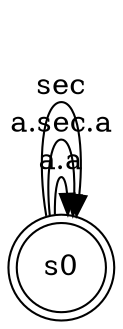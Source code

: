 digraph TernaryDelay0 { 
  rankdir="LR"
  s0 [ shape="doublecircle" ]
  s0->s0 [
    label= "a.a"
  ] ;
  s0->s0 [
    label= "a.sec.a"
  ] ;
  s0->s0 [
    label= "sec"
  ] ;
}


